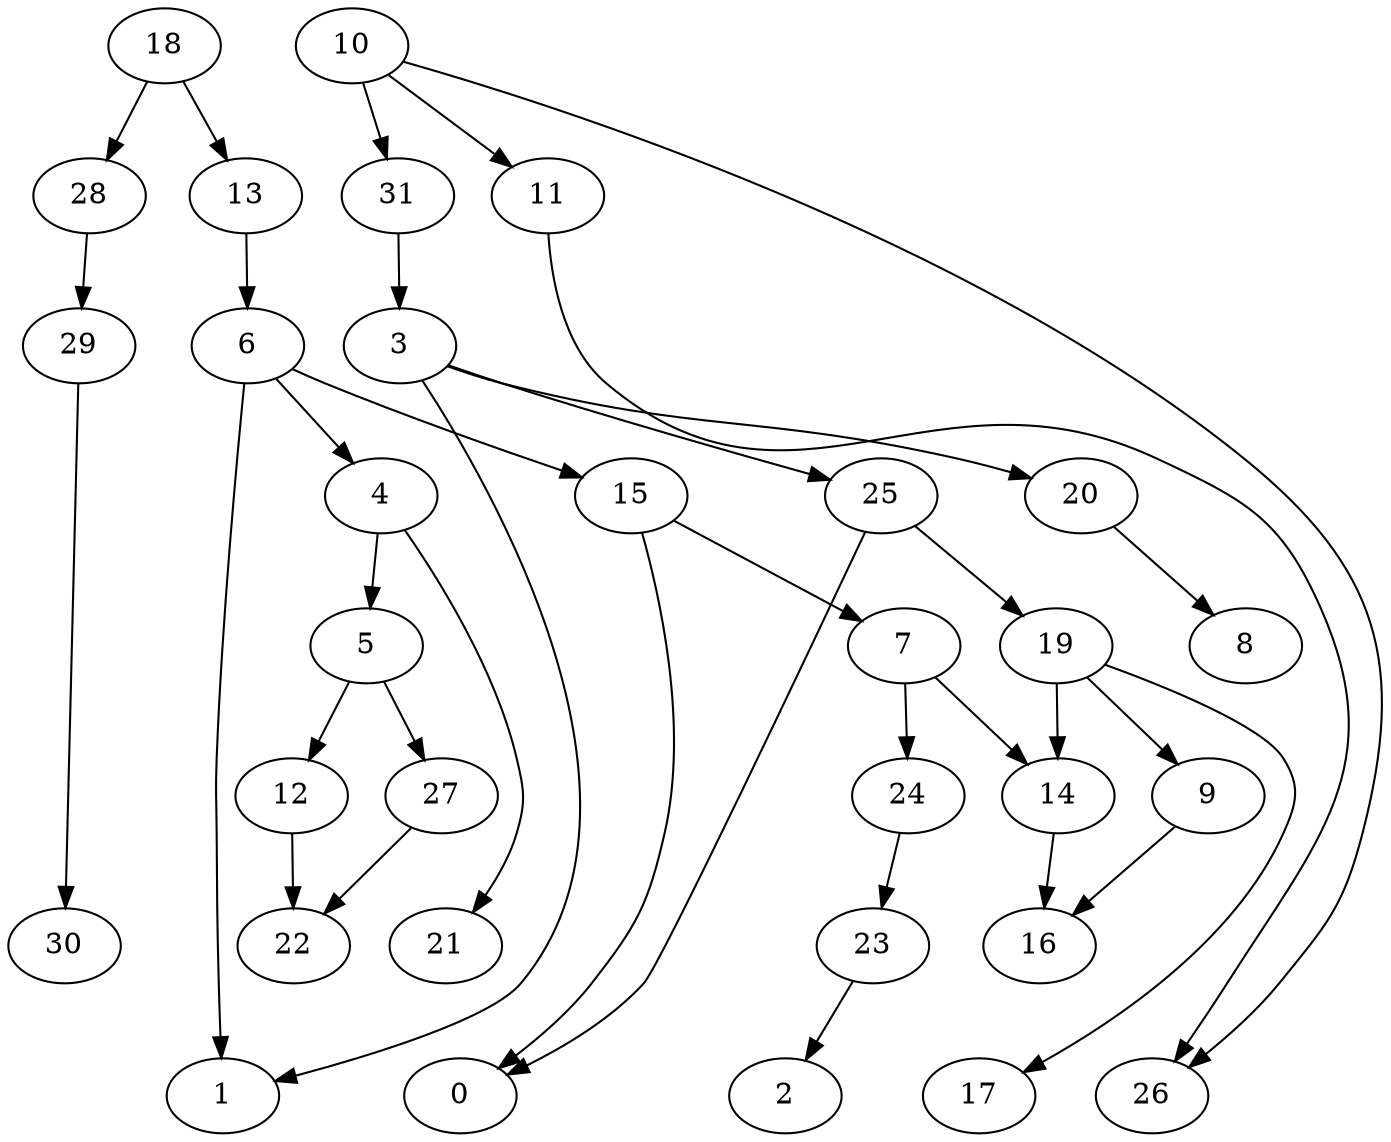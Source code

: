 digraph g {
0;
1;
2;
3;
4;
5;
6;
7;
8;
9;
10;
11;
12;
13;
14;
15;
16;
17;
18;
19;
20;
21;
22;
23;
24;
25;
26;
27;
28;
29;
30;
31;
3 -> 1 [weight=0];
3 -> 20 [weight=0];
3 -> 25 [weight=0];
4 -> 5 [weight=0];
4 -> 21 [weight=0];
5 -> 12 [weight=0];
5 -> 27 [weight=0];
6 -> 1 [weight=0];
6 -> 4 [weight=0];
6 -> 15 [weight=0];
7 -> 14 [weight=0];
7 -> 24 [weight=0];
9 -> 16 [weight=0];
10 -> 31 [weight=0];
10 -> 11 [weight=0];
10 -> 26 [weight=0];
11 -> 26 [weight=0];
12 -> 22 [weight=0];
13 -> 6 [weight=0];
14 -> 16 [weight=0];
15 -> 0 [weight=0];
15 -> 7 [weight=0];
18 -> 28 [weight=0];
18 -> 13 [weight=0];
19 -> 14 [weight=0];
19 -> 9 [weight=0];
19 -> 17 [weight=0];
20 -> 8 [weight=0];
23 -> 2 [weight=0];
24 -> 23 [weight=0];
25 -> 0 [weight=0];
25 -> 19 [weight=0];
27 -> 22 [weight=0];
28 -> 29 [weight=0];
29 -> 30 [weight=0];
31 -> 3 [weight=0];
}
